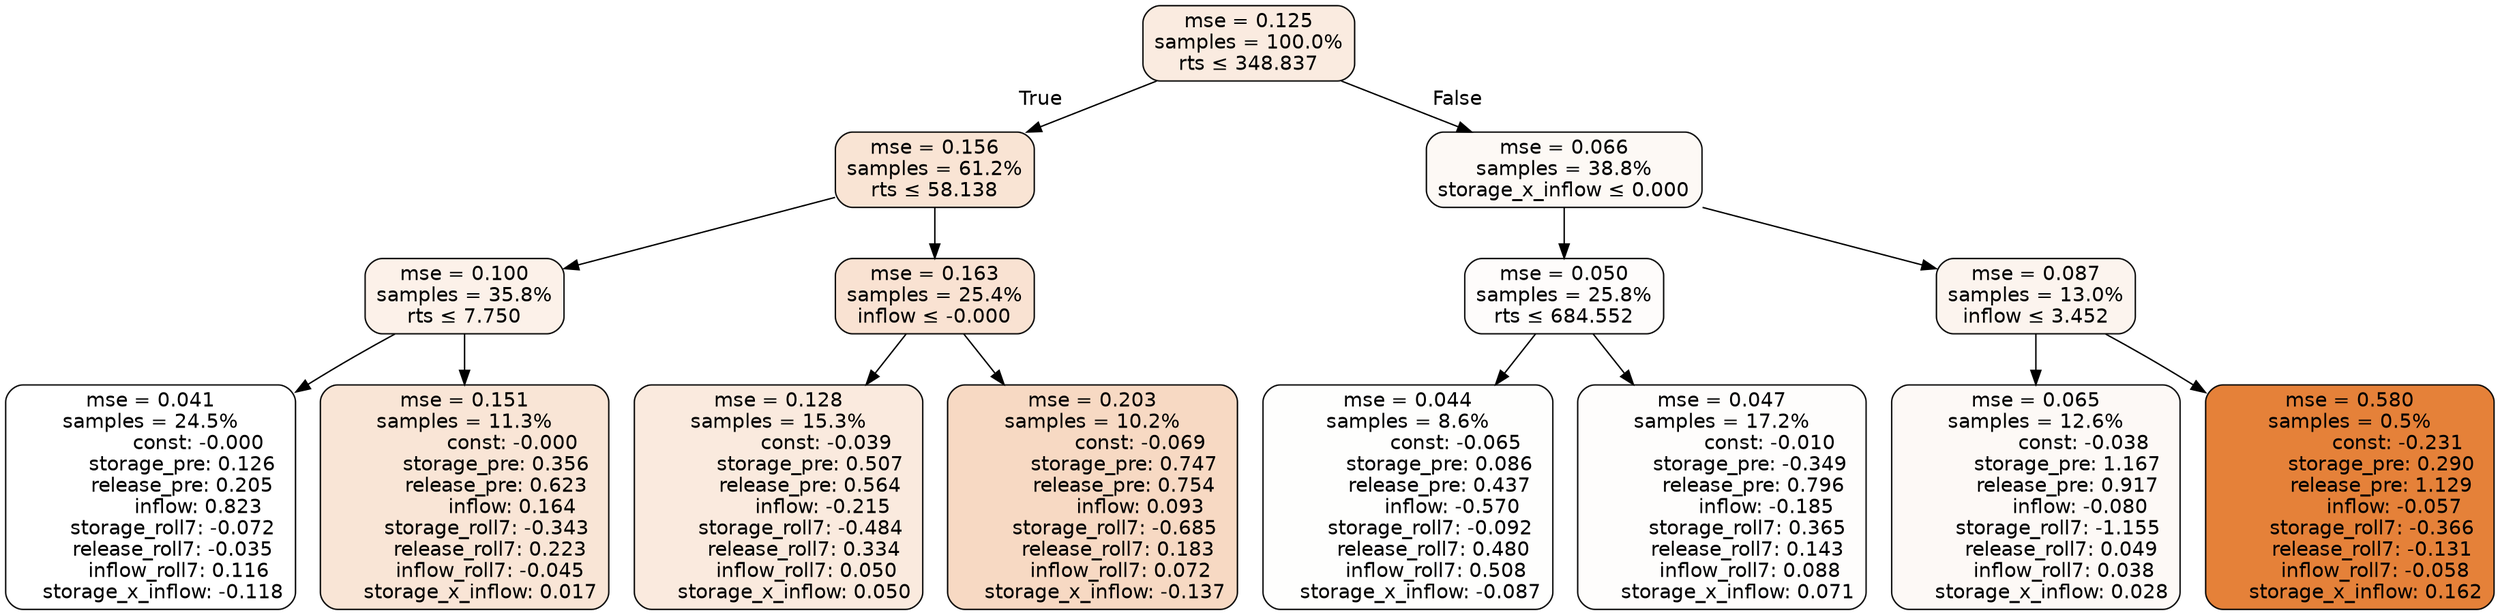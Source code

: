 digraph tree {
bgcolor="transparent"
node [shape=rectangle, style="filled, rounded", color="black", fontname=helvetica] ;
edge [fontname=helvetica] ;
	"0" [label="mse = 0.125
samples = 100.0%
rts &le; 348.837", fillcolor="#faebe0"]
	"1" [label="mse = 0.156
samples = 61.2%
rts &le; 58.138", fillcolor="#f9e4d4"]
	"2" [label="mse = 0.100
samples = 35.8%
rts &le; 7.750", fillcolor="#fcf1e9"]
	"3" [label="mse = 0.041
samples = 24.5%
               const: -0.000
          storage_pre: 0.126
          release_pre: 0.205
               inflow: 0.823
       storage_roll7: -0.072
       release_roll7: -0.035
         inflow_roll7: 0.116
    storage_x_inflow: -0.118", fillcolor="#ffffff"]
	"4" [label="mse = 0.151
samples = 11.3%
               const: -0.000
          storage_pre: 0.356
          release_pre: 0.623
               inflow: 0.164
       storage_roll7: -0.343
        release_roll7: 0.223
        inflow_roll7: -0.045
     storage_x_inflow: 0.017", fillcolor="#f9e5d6"]
	"5" [label="mse = 0.163
samples = 25.4%
inflow &le; -0.000", fillcolor="#f9e2d2"]
	"6" [label="mse = 0.128
samples = 15.3%
               const: -0.039
          storage_pre: 0.507
          release_pre: 0.564
              inflow: -0.215
       storage_roll7: -0.484
        release_roll7: 0.334
         inflow_roll7: 0.050
     storage_x_inflow: 0.050", fillcolor="#faeade"]
	"7" [label="mse = 0.203
samples = 10.2%
               const: -0.069
          storage_pre: 0.747
          release_pre: 0.754
               inflow: 0.093
       storage_roll7: -0.685
        release_roll7: 0.183
         inflow_roll7: 0.072
    storage_x_inflow: -0.137", fillcolor="#f7d9c3"]
	"8" [label="mse = 0.066
samples = 38.8%
storage_x_inflow &le; 0.000", fillcolor="#fdf9f5"]
	"9" [label="mse = 0.050
samples = 25.8%
rts &le; 684.552", fillcolor="#fefcfb"]
	"10" [label="mse = 0.044
samples = 8.6%
               const: -0.065
          storage_pre: 0.086
          release_pre: 0.437
              inflow: -0.570
       storage_roll7: -0.092
        release_roll7: 0.480
         inflow_roll7: 0.508
    storage_x_inflow: -0.087", fillcolor="#fefefd"]
	"11" [label="mse = 0.047
samples = 17.2%
               const: -0.010
         storage_pre: -0.349
          release_pre: 0.796
              inflow: -0.185
        storage_roll7: 0.365
        release_roll7: 0.143
         inflow_roll7: 0.088
     storage_x_inflow: 0.071", fillcolor="#fefdfc"]
	"12" [label="mse = 0.087
samples = 13.0%
inflow &le; 3.452", fillcolor="#fcf4ee"]
	"13" [label="mse = 0.065
samples = 12.6%
               const: -0.038
          storage_pre: 1.167
          release_pre: 0.917
              inflow: -0.080
       storage_roll7: -1.155
        release_roll7: 0.049
         inflow_roll7: 0.038
     storage_x_inflow: 0.028", fillcolor="#fdf9f6"]
	"14" [label="mse = 0.580
samples = 0.5%
               const: -0.231
          storage_pre: 0.290
          release_pre: 1.129
              inflow: -0.057
       storage_roll7: -0.366
       release_roll7: -0.131
        inflow_roll7: -0.058
     storage_x_inflow: 0.162", fillcolor="#e58139"]

	"0" -> "1" [labeldistance=2.5, labelangle=45, headlabel="True"]
	"1" -> "2"
	"2" -> "3"
	"2" -> "4"
	"1" -> "5"
	"5" -> "6"
	"5" -> "7"
	"0" -> "8" [labeldistance=2.5, labelangle=-45, headlabel="False"]
	"8" -> "9"
	"9" -> "10"
	"9" -> "11"
	"8" -> "12"
	"12" -> "13"
	"12" -> "14"
}